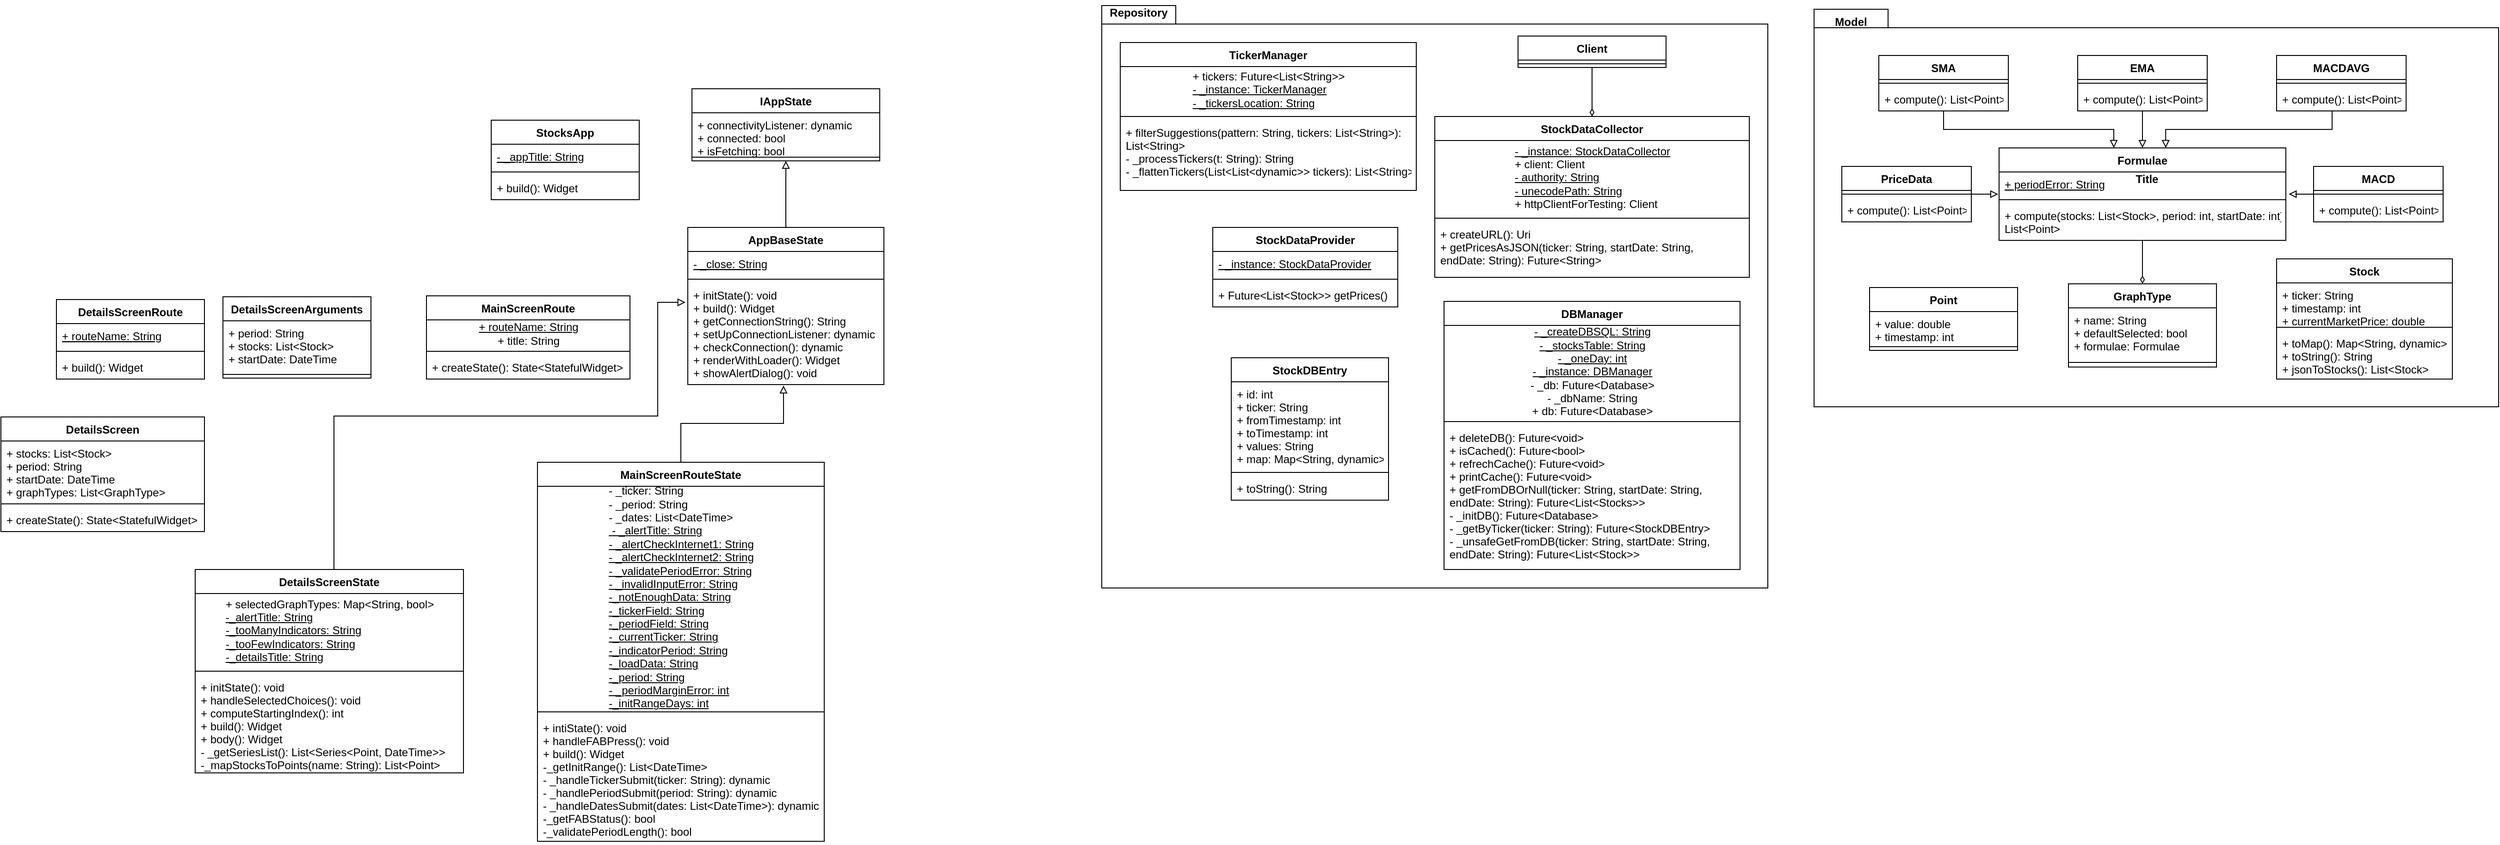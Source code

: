 <mxfile version="14.4.9" type="github">
  <diagram id="C5RBs43oDa-KdzZeNtuy" name="Page-1">
    <mxGraphModel dx="2199" dy="795" grid="1" gridSize="10" guides="1" tooltips="1" connect="1" arrows="1" fold="1" page="1" pageScale="1" pageWidth="827" pageHeight="1169" math="0" shadow="0">
      <root>
        <mxCell id="WIyWlLk6GJQsqaUBKTNV-0" />
        <mxCell id="WIyWlLk6GJQsqaUBKTNV-1" parent="WIyWlLk6GJQsqaUBKTNV-0" />
        <mxCell id="q58C368YSlQAS4IYxPb3-83" value="" style="shape=folder;fontStyle=1;spacingTop=10;tabWidth=80;tabHeight=20;tabPosition=left;html=1;" vertex="1" parent="WIyWlLk6GJQsqaUBKTNV-1">
          <mxGeometry x="-50" y="16" width="720" height="630" as="geometry" />
        </mxCell>
        <mxCell id="q58C368YSlQAS4IYxPb3-46" value="" style="shape=folder;fontStyle=1;spacingTop=10;tabWidth=80;tabHeight=20;tabPosition=left;html=1;" vertex="1" parent="WIyWlLk6GJQsqaUBKTNV-1">
          <mxGeometry x="720" y="20" width="740" height="430" as="geometry" />
        </mxCell>
        <mxCell id="q58C368YSlQAS4IYxPb3-39" style="edgeStyle=orthogonalEdgeStyle;rounded=0;orthogonalLoop=1;jettySize=auto;html=1;entryX=0.5;entryY=0;entryDx=0;entryDy=0;endArrow=diamondThin;endFill=0;" edge="1" parent="WIyWlLk6GJQsqaUBKTNV-1" source="q58C368YSlQAS4IYxPb3-1" target="q58C368YSlQAS4IYxPb3-24">
          <mxGeometry relative="1" as="geometry" />
        </mxCell>
        <mxCell id="q58C368YSlQAS4IYxPb3-1" value="Formulae" style="swimlane;fontStyle=1;align=center;verticalAlign=top;childLayout=stackLayout;horizontal=1;startSize=26;horizontalStack=0;resizeParent=1;resizeParentMax=0;resizeLast=0;collapsible=1;marginBottom=0;" vertex="1" parent="WIyWlLk6GJQsqaUBKTNV-1">
          <mxGeometry x="920" y="170" width="310" height="100" as="geometry" />
        </mxCell>
        <mxCell id="q58C368YSlQAS4IYxPb3-2" value="+ periodError: String" style="text;strokeColor=none;fillColor=none;align=left;verticalAlign=top;spacingLeft=4;spacingRight=4;overflow=hidden;rotatable=0;points=[[0,0.5],[1,0.5]];portConstraint=eastwest;fontStyle=4" vertex="1" parent="q58C368YSlQAS4IYxPb3-1">
          <mxGeometry y="26" width="310" height="26" as="geometry" />
        </mxCell>
        <mxCell id="q58C368YSlQAS4IYxPb3-3" value="" style="line;strokeWidth=1;fillColor=none;align=left;verticalAlign=middle;spacingTop=-1;spacingLeft=3;spacingRight=3;rotatable=0;labelPosition=right;points=[];portConstraint=eastwest;" vertex="1" parent="q58C368YSlQAS4IYxPb3-1">
          <mxGeometry y="52" width="310" height="8" as="geometry" />
        </mxCell>
        <mxCell id="q58C368YSlQAS4IYxPb3-4" value="+ compute(stocks: List&lt;Stock&gt;, period: int, startDate: int): &#xa;List&lt;Point&gt;" style="text;strokeColor=none;fillColor=none;align=left;verticalAlign=top;spacingLeft=4;spacingRight=4;overflow=hidden;rotatable=0;points=[[0,0.5],[1,0.5]];portConstraint=eastwest;" vertex="1" parent="q58C368YSlQAS4IYxPb3-1">
          <mxGeometry y="60" width="310" height="40" as="geometry" />
        </mxCell>
        <mxCell id="q58C368YSlQAS4IYxPb3-42" style="edgeStyle=orthogonalEdgeStyle;rounded=0;orthogonalLoop=1;jettySize=auto;html=1;entryX=0.5;entryY=0;entryDx=0;entryDy=0;endArrow=block;endFill=0;" edge="1" parent="WIyWlLk6GJQsqaUBKTNV-1" source="q58C368YSlQAS4IYxPb3-9" target="q58C368YSlQAS4IYxPb3-1">
          <mxGeometry relative="1" as="geometry" />
        </mxCell>
        <mxCell id="q58C368YSlQAS4IYxPb3-9" value="EMA" style="swimlane;fontStyle=1;align=center;verticalAlign=top;childLayout=stackLayout;horizontal=1;startSize=26;horizontalStack=0;resizeParent=1;resizeParentMax=0;resizeLast=0;collapsible=1;marginBottom=0;" vertex="1" parent="WIyWlLk6GJQsqaUBKTNV-1">
          <mxGeometry x="1005" y="70" width="140" height="60" as="geometry" />
        </mxCell>
        <mxCell id="q58C368YSlQAS4IYxPb3-10" value="" style="line;strokeWidth=1;fillColor=none;align=left;verticalAlign=middle;spacingTop=-1;spacingLeft=3;spacingRight=3;rotatable=0;labelPosition=right;points=[];portConstraint=eastwest;" vertex="1" parent="q58C368YSlQAS4IYxPb3-9">
          <mxGeometry y="26" width="140" height="8" as="geometry" />
        </mxCell>
        <mxCell id="q58C368YSlQAS4IYxPb3-11" value="+ compute(): List&lt;Point&gt;" style="text;strokeColor=none;fillColor=none;align=left;verticalAlign=top;spacingLeft=4;spacingRight=4;overflow=hidden;rotatable=0;points=[[0,0.5],[1,0.5]];portConstraint=eastwest;" vertex="1" parent="q58C368YSlQAS4IYxPb3-9">
          <mxGeometry y="34" width="140" height="26" as="geometry" />
        </mxCell>
        <mxCell id="q58C368YSlQAS4IYxPb3-44" style="edgeStyle=orthogonalEdgeStyle;rounded=0;orthogonalLoop=1;jettySize=auto;html=1;entryX=0.4;entryY=0;entryDx=0;entryDy=0;entryPerimeter=0;endArrow=block;endFill=0;" edge="1" parent="WIyWlLk6GJQsqaUBKTNV-1" source="q58C368YSlQAS4IYxPb3-12" target="q58C368YSlQAS4IYxPb3-1">
          <mxGeometry relative="1" as="geometry">
            <Array as="points">
              <mxPoint x="860" y="150" />
              <mxPoint x="1044" y="150" />
            </Array>
          </mxGeometry>
        </mxCell>
        <mxCell id="q58C368YSlQAS4IYxPb3-12" value="SMA" style="swimlane;fontStyle=1;align=center;verticalAlign=top;childLayout=stackLayout;horizontal=1;startSize=26;horizontalStack=0;resizeParent=1;resizeParentMax=0;resizeLast=0;collapsible=1;marginBottom=0;" vertex="1" parent="WIyWlLk6GJQsqaUBKTNV-1">
          <mxGeometry x="790" y="70" width="140" height="60" as="geometry" />
        </mxCell>
        <mxCell id="q58C368YSlQAS4IYxPb3-13" value="" style="line;strokeWidth=1;fillColor=none;align=left;verticalAlign=middle;spacingTop=-1;spacingLeft=3;spacingRight=3;rotatable=0;labelPosition=right;points=[];portConstraint=eastwest;" vertex="1" parent="q58C368YSlQAS4IYxPb3-12">
          <mxGeometry y="26" width="140" height="8" as="geometry" />
        </mxCell>
        <mxCell id="q58C368YSlQAS4IYxPb3-14" value="+ compute(): List&lt;Point&gt;" style="text;strokeColor=none;fillColor=none;align=left;verticalAlign=top;spacingLeft=4;spacingRight=4;overflow=hidden;rotatable=0;points=[[0,0.5],[1,0.5]];portConstraint=eastwest;" vertex="1" parent="q58C368YSlQAS4IYxPb3-12">
          <mxGeometry y="34" width="140" height="26" as="geometry" />
        </mxCell>
        <mxCell id="q58C368YSlQAS4IYxPb3-40" style="edgeStyle=orthogonalEdgeStyle;rounded=0;orthogonalLoop=1;jettySize=auto;html=1;entryX=-0.003;entryY=0.923;entryDx=0;entryDy=0;entryPerimeter=0;endArrow=block;endFill=0;" edge="1" parent="WIyWlLk6GJQsqaUBKTNV-1" source="q58C368YSlQAS4IYxPb3-15" target="q58C368YSlQAS4IYxPb3-2">
          <mxGeometry relative="1" as="geometry" />
        </mxCell>
        <mxCell id="q58C368YSlQAS4IYxPb3-15" value="PriceData" style="swimlane;fontStyle=1;align=center;verticalAlign=top;childLayout=stackLayout;horizontal=1;startSize=26;horizontalStack=0;resizeParent=1;resizeParentMax=0;resizeLast=0;collapsible=1;marginBottom=0;" vertex="1" parent="WIyWlLk6GJQsqaUBKTNV-1">
          <mxGeometry x="750" y="190" width="140" height="60" as="geometry" />
        </mxCell>
        <mxCell id="q58C368YSlQAS4IYxPb3-16" value="" style="line;strokeWidth=1;fillColor=none;align=left;verticalAlign=middle;spacingTop=-1;spacingLeft=3;spacingRight=3;rotatable=0;labelPosition=right;points=[];portConstraint=eastwest;" vertex="1" parent="q58C368YSlQAS4IYxPb3-15">
          <mxGeometry y="26" width="140" height="8" as="geometry" />
        </mxCell>
        <mxCell id="q58C368YSlQAS4IYxPb3-17" value="+ compute(): List&lt;Point&gt;" style="text;strokeColor=none;fillColor=none;align=left;verticalAlign=top;spacingLeft=4;spacingRight=4;overflow=hidden;rotatable=0;points=[[0,0.5],[1,0.5]];portConstraint=eastwest;" vertex="1" parent="q58C368YSlQAS4IYxPb3-15">
          <mxGeometry y="34" width="140" height="26" as="geometry" />
        </mxCell>
        <mxCell id="q58C368YSlQAS4IYxPb3-45" style="edgeStyle=orthogonalEdgeStyle;rounded=0;orthogonalLoop=1;jettySize=auto;html=1;entryX=1.01;entryY=0.923;entryDx=0;entryDy=0;entryPerimeter=0;endArrow=block;endFill=0;" edge="1" parent="WIyWlLk6GJQsqaUBKTNV-1" source="q58C368YSlQAS4IYxPb3-18" target="q58C368YSlQAS4IYxPb3-2">
          <mxGeometry relative="1" as="geometry" />
        </mxCell>
        <mxCell id="q58C368YSlQAS4IYxPb3-18" value="MACD" style="swimlane;fontStyle=1;align=center;verticalAlign=top;childLayout=stackLayout;horizontal=1;startSize=26;horizontalStack=0;resizeParent=1;resizeParentMax=0;resizeLast=0;collapsible=1;marginBottom=0;" vertex="1" parent="WIyWlLk6GJQsqaUBKTNV-1">
          <mxGeometry x="1260" y="190" width="140" height="60" as="geometry" />
        </mxCell>
        <mxCell id="q58C368YSlQAS4IYxPb3-19" value="" style="line;strokeWidth=1;fillColor=none;align=left;verticalAlign=middle;spacingTop=-1;spacingLeft=3;spacingRight=3;rotatable=0;labelPosition=right;points=[];portConstraint=eastwest;" vertex="1" parent="q58C368YSlQAS4IYxPb3-18">
          <mxGeometry y="26" width="140" height="8" as="geometry" />
        </mxCell>
        <mxCell id="q58C368YSlQAS4IYxPb3-20" value="+ compute(): List&lt;Point&gt;" style="text;strokeColor=none;fillColor=none;align=left;verticalAlign=top;spacingLeft=4;spacingRight=4;overflow=hidden;rotatable=0;points=[[0,0.5],[1,0.5]];portConstraint=eastwest;" vertex="1" parent="q58C368YSlQAS4IYxPb3-18">
          <mxGeometry y="34" width="140" height="26" as="geometry" />
        </mxCell>
        <mxCell id="q58C368YSlQAS4IYxPb3-43" style="edgeStyle=orthogonalEdgeStyle;rounded=0;orthogonalLoop=1;jettySize=auto;html=1;entryX=0.581;entryY=0;entryDx=0;entryDy=0;entryPerimeter=0;endArrow=block;endFill=0;" edge="1" parent="WIyWlLk6GJQsqaUBKTNV-1" source="q58C368YSlQAS4IYxPb3-21" target="q58C368YSlQAS4IYxPb3-1">
          <mxGeometry relative="1" as="geometry">
            <Array as="points">
              <mxPoint x="1280" y="150" />
              <mxPoint x="1100" y="150" />
            </Array>
          </mxGeometry>
        </mxCell>
        <mxCell id="q58C368YSlQAS4IYxPb3-21" value="MACDAVG" style="swimlane;fontStyle=1;align=center;verticalAlign=top;childLayout=stackLayout;horizontal=1;startSize=26;horizontalStack=0;resizeParent=1;resizeParentMax=0;resizeLast=0;collapsible=1;marginBottom=0;" vertex="1" parent="WIyWlLk6GJQsqaUBKTNV-1">
          <mxGeometry x="1220" y="70" width="140" height="60" as="geometry" />
        </mxCell>
        <mxCell id="q58C368YSlQAS4IYxPb3-22" value="" style="line;strokeWidth=1;fillColor=none;align=left;verticalAlign=middle;spacingTop=-1;spacingLeft=3;spacingRight=3;rotatable=0;labelPosition=right;points=[];portConstraint=eastwest;" vertex="1" parent="q58C368YSlQAS4IYxPb3-21">
          <mxGeometry y="26" width="140" height="8" as="geometry" />
        </mxCell>
        <mxCell id="q58C368YSlQAS4IYxPb3-23" value="+ compute(): List&lt;Point&gt;" style="text;strokeColor=none;fillColor=none;align=left;verticalAlign=top;spacingLeft=4;spacingRight=4;overflow=hidden;rotatable=0;points=[[0,0.5],[1,0.5]];portConstraint=eastwest;" vertex="1" parent="q58C368YSlQAS4IYxPb3-21">
          <mxGeometry y="34" width="140" height="26" as="geometry" />
        </mxCell>
        <mxCell id="q58C368YSlQAS4IYxPb3-24" value="GraphType" style="swimlane;fontStyle=1;align=center;verticalAlign=top;childLayout=stackLayout;horizontal=1;startSize=26;horizontalStack=0;resizeParent=1;resizeParentMax=0;resizeLast=0;collapsible=1;marginBottom=0;" vertex="1" parent="WIyWlLk6GJQsqaUBKTNV-1">
          <mxGeometry x="995" y="317" width="160" height="90" as="geometry" />
        </mxCell>
        <mxCell id="q58C368YSlQAS4IYxPb3-25" value="+ name: String&#xa;+ defaultSelected: bool&#xa;+ formulae: Formulae" style="text;strokeColor=none;fillColor=none;align=left;verticalAlign=top;spacingLeft=4;spacingRight=4;overflow=hidden;rotatable=0;points=[[0,0.5],[1,0.5]];portConstraint=eastwest;" vertex="1" parent="q58C368YSlQAS4IYxPb3-24">
          <mxGeometry y="26" width="160" height="54" as="geometry" />
        </mxCell>
        <mxCell id="q58C368YSlQAS4IYxPb3-26" value="" style="line;strokeWidth=1;fillColor=none;align=left;verticalAlign=middle;spacingTop=-1;spacingLeft=3;spacingRight=3;rotatable=0;labelPosition=right;points=[];portConstraint=eastwest;" vertex="1" parent="q58C368YSlQAS4IYxPb3-24">
          <mxGeometry y="80" width="160" height="10" as="geometry" />
        </mxCell>
        <mxCell id="q58C368YSlQAS4IYxPb3-28" value="Point" style="swimlane;fontStyle=1;align=center;verticalAlign=top;childLayout=stackLayout;horizontal=1;startSize=26;horizontalStack=0;resizeParent=1;resizeParentMax=0;resizeLast=0;collapsible=1;marginBottom=0;" vertex="1" parent="WIyWlLk6GJQsqaUBKTNV-1">
          <mxGeometry x="780" y="321" width="160" height="68" as="geometry" />
        </mxCell>
        <mxCell id="q58C368YSlQAS4IYxPb3-29" value="+ value: double&#xa;+ timestamp: int" style="text;strokeColor=none;fillColor=none;align=left;verticalAlign=top;spacingLeft=4;spacingRight=4;overflow=hidden;rotatable=0;points=[[0,0.5],[1,0.5]];portConstraint=eastwest;" vertex="1" parent="q58C368YSlQAS4IYxPb3-28">
          <mxGeometry y="26" width="160" height="34" as="geometry" />
        </mxCell>
        <mxCell id="q58C368YSlQAS4IYxPb3-30" value="" style="line;strokeWidth=1;fillColor=none;align=left;verticalAlign=middle;spacingTop=-1;spacingLeft=3;spacingRight=3;rotatable=0;labelPosition=right;points=[];portConstraint=eastwest;" vertex="1" parent="q58C368YSlQAS4IYxPb3-28">
          <mxGeometry y="60" width="160" height="8" as="geometry" />
        </mxCell>
        <mxCell id="q58C368YSlQAS4IYxPb3-32" value="Stock" style="swimlane;fontStyle=1;align=center;verticalAlign=top;childLayout=stackLayout;horizontal=1;startSize=26;horizontalStack=0;resizeParent=1;resizeParentMax=0;resizeLast=0;collapsible=1;marginBottom=0;" vertex="1" parent="WIyWlLk6GJQsqaUBKTNV-1">
          <mxGeometry x="1220" y="290" width="190" height="130" as="geometry" />
        </mxCell>
        <mxCell id="q58C368YSlQAS4IYxPb3-33" value="+ ticker: String&#xa;+ timestamp: int&#xa;+ currentMarketPrice: double" style="text;strokeColor=none;fillColor=none;align=left;verticalAlign=top;spacingLeft=4;spacingRight=4;overflow=hidden;rotatable=0;points=[[0,0.5],[1,0.5]];portConstraint=eastwest;" vertex="1" parent="q58C368YSlQAS4IYxPb3-32">
          <mxGeometry y="26" width="190" height="44" as="geometry" />
        </mxCell>
        <mxCell id="q58C368YSlQAS4IYxPb3-34" value="" style="line;strokeWidth=1;fillColor=none;align=left;verticalAlign=middle;spacingTop=-1;spacingLeft=3;spacingRight=3;rotatable=0;labelPosition=right;points=[];portConstraint=eastwest;" vertex="1" parent="q58C368YSlQAS4IYxPb3-32">
          <mxGeometry y="70" width="190" height="8" as="geometry" />
        </mxCell>
        <mxCell id="q58C368YSlQAS4IYxPb3-35" value="+ toMap(): Map&lt;String, dynamic&gt;&#xa;+ toString(): String&#xa;+ jsonToStocks(): List&lt;Stock&gt;&#xa;" style="text;strokeColor=none;fillColor=none;align=left;verticalAlign=top;spacingLeft=4;spacingRight=4;overflow=hidden;rotatable=0;points=[[0,0.5],[1,0.5]];portConstraint=eastwest;" vertex="1" parent="q58C368YSlQAS4IYxPb3-32">
          <mxGeometry y="78" width="190" height="52" as="geometry" />
        </mxCell>
        <mxCell id="q58C368YSlQAS4IYxPb3-47" value="Title" style="text;align=center;fontStyle=1;verticalAlign=middle;spacingLeft=3;spacingRight=3;strokeColor=none;rotatable=0;points=[[0,0.5],[1,0.5]];portConstraint=eastwest;" vertex="1" parent="WIyWlLk6GJQsqaUBKTNV-1">
          <mxGeometry x="1040" y="190" width="80" height="26" as="geometry" />
        </mxCell>
        <mxCell id="q58C368YSlQAS4IYxPb3-48" value="Model" style="text;align=center;fontStyle=1;verticalAlign=middle;spacingLeft=3;spacingRight=3;strokeColor=none;rotatable=0;points=[[0,0.5],[1,0.5]];portConstraint=eastwest;" vertex="1" parent="WIyWlLk6GJQsqaUBKTNV-1">
          <mxGeometry x="720" y="20" width="80" height="26" as="geometry" />
        </mxCell>
        <mxCell id="q58C368YSlQAS4IYxPb3-49" value="TickerManager" style="swimlane;fontStyle=1;align=center;verticalAlign=top;childLayout=stackLayout;horizontal=1;startSize=26;horizontalStack=0;resizeParent=1;resizeParentMax=0;resizeLast=0;collapsible=1;marginBottom=0;" vertex="1" parent="WIyWlLk6GJQsqaUBKTNV-1">
          <mxGeometry x="-30" y="56" width="320" height="160" as="geometry" />
        </mxCell>
        <mxCell id="q58C368YSlQAS4IYxPb3-53" value="&lt;div style=&quot;text-align: left&quot;&gt;+ tickers: Future&amp;lt;List&amp;lt;String&amp;gt;&amp;gt;&lt;/div&gt;&lt;u&gt;&lt;div style=&quot;text-align: left&quot;&gt;&lt;u&gt;- _instance: TickerManager&lt;/u&gt;&lt;/div&gt;&lt;span&gt;&lt;div style=&quot;text-align: left&quot;&gt;&lt;u&gt;- _tickersLocation: String&lt;/u&gt;&lt;/div&gt;&lt;/span&gt;&lt;/u&gt;" style="text;html=1;align=center;verticalAlign=middle;resizable=0;points=[];autosize=1;" vertex="1" parent="q58C368YSlQAS4IYxPb3-49">
          <mxGeometry y="26" width="320" height="50" as="geometry" />
        </mxCell>
        <mxCell id="q58C368YSlQAS4IYxPb3-51" value="" style="line;strokeWidth=1;fillColor=none;align=left;verticalAlign=middle;spacingTop=-1;spacingLeft=3;spacingRight=3;rotatable=0;labelPosition=right;points=[];portConstraint=eastwest;" vertex="1" parent="q58C368YSlQAS4IYxPb3-49">
          <mxGeometry y="76" width="320" height="8" as="geometry" />
        </mxCell>
        <mxCell id="q58C368YSlQAS4IYxPb3-52" value="+ filterSuggestions(pattern: String, tickers: List&lt;String&gt;): &#xa;List&lt;String&gt;&#xa;- _processTickers(t: String): String&#xa;- _flattenTickers(List&lt;List&lt;dynamic&gt;&gt; tickers): List&lt;String&gt; " style="text;strokeColor=none;fillColor=none;align=left;verticalAlign=top;spacingLeft=4;spacingRight=4;overflow=hidden;rotatable=0;points=[[0,0.5],[1,0.5]];portConstraint=eastwest;" vertex="1" parent="q58C368YSlQAS4IYxPb3-49">
          <mxGeometry y="84" width="320" height="76" as="geometry" />
        </mxCell>
        <mxCell id="q58C368YSlQAS4IYxPb3-55" value="StockDataProvider" style="swimlane;fontStyle=1;align=center;verticalAlign=top;childLayout=stackLayout;horizontal=1;startSize=26;horizontalStack=0;resizeParent=1;resizeParentMax=0;resizeLast=0;collapsible=1;marginBottom=0;" vertex="1" parent="WIyWlLk6GJQsqaUBKTNV-1">
          <mxGeometry x="70" y="256" width="200" height="86" as="geometry" />
        </mxCell>
        <mxCell id="q58C368YSlQAS4IYxPb3-56" value="- _instance: StockDataProvider" style="text;strokeColor=none;fillColor=none;align=left;verticalAlign=top;spacingLeft=4;spacingRight=4;overflow=hidden;rotatable=0;points=[[0,0.5],[1,0.5]];portConstraint=eastwest;fontStyle=4" vertex="1" parent="q58C368YSlQAS4IYxPb3-55">
          <mxGeometry y="26" width="200" height="26" as="geometry" />
        </mxCell>
        <mxCell id="q58C368YSlQAS4IYxPb3-57" value="" style="line;strokeWidth=1;fillColor=none;align=left;verticalAlign=middle;spacingTop=-1;spacingLeft=3;spacingRight=3;rotatable=0;labelPosition=right;points=[];portConstraint=eastwest;" vertex="1" parent="q58C368YSlQAS4IYxPb3-55">
          <mxGeometry y="52" width="200" height="8" as="geometry" />
        </mxCell>
        <mxCell id="q58C368YSlQAS4IYxPb3-58" value="+ Future&lt;List&lt;Stock&gt;&gt; getPrices()" style="text;strokeColor=none;fillColor=none;align=left;verticalAlign=top;spacingLeft=4;spacingRight=4;overflow=hidden;rotatable=0;points=[[0,0.5],[1,0.5]];portConstraint=eastwest;" vertex="1" parent="q58C368YSlQAS4IYxPb3-55">
          <mxGeometry y="60" width="200" height="26" as="geometry" />
        </mxCell>
        <mxCell id="q58C368YSlQAS4IYxPb3-64" value="StockDataCollector" style="swimlane;fontStyle=1;align=center;verticalAlign=top;childLayout=stackLayout;horizontal=1;startSize=26;horizontalStack=0;resizeParent=1;resizeParentMax=0;resizeLast=0;collapsible=1;marginBottom=0;" vertex="1" parent="WIyWlLk6GJQsqaUBKTNV-1">
          <mxGeometry x="310" y="136" width="340" height="174" as="geometry" />
        </mxCell>
        <mxCell id="q58C368YSlQAS4IYxPb3-63" value="&lt;div style=&quot;text-align: left&quot;&gt;&lt;span style=&quot;text-decoration: underline&quot;&gt;- _instance: StockDataCollector&lt;/span&gt;&lt;/div&gt;&lt;span&gt;&lt;div style=&quot;text-align: left&quot;&gt;+ client: Client&lt;/div&gt;&lt;div style=&quot;text-decoration: underline ; text-align: left&quot;&gt;&lt;u&gt;- authority: String&lt;/u&gt;&lt;/div&gt;&lt;div style=&quot;text-decoration: underline ; text-align: left&quot;&gt;&lt;u&gt;- unecodePath: String&lt;/u&gt;&lt;/div&gt;&lt;div style=&quot;text-align: left&quot;&gt;+ httpClientForTesting: Client&lt;/div&gt;&lt;/span&gt;" style="text;html=1;align=center;verticalAlign=middle;resizable=0;points=[];autosize=1;" vertex="1" parent="q58C368YSlQAS4IYxPb3-64">
          <mxGeometry y="26" width="340" height="80" as="geometry" />
        </mxCell>
        <mxCell id="q58C368YSlQAS4IYxPb3-66" value="" style="line;strokeWidth=1;fillColor=none;align=left;verticalAlign=middle;spacingTop=-1;spacingLeft=3;spacingRight=3;rotatable=0;labelPosition=right;points=[];portConstraint=eastwest;" vertex="1" parent="q58C368YSlQAS4IYxPb3-64">
          <mxGeometry y="106" width="340" height="8" as="geometry" />
        </mxCell>
        <mxCell id="q58C368YSlQAS4IYxPb3-67" value="+ createURL(): Uri&#xa;+ getPricesAsJSON(ticker: String, startDate: String, &#xa;endDate: String): Future&lt;String&gt;" style="text;strokeColor=none;fillColor=none;align=left;verticalAlign=top;spacingLeft=4;spacingRight=4;overflow=hidden;rotatable=0;points=[[0,0.5],[1,0.5]];portConstraint=eastwest;" vertex="1" parent="q58C368YSlQAS4IYxPb3-64">
          <mxGeometry y="114" width="340" height="60" as="geometry" />
        </mxCell>
        <mxCell id="q58C368YSlQAS4IYxPb3-73" style="edgeStyle=orthogonalEdgeStyle;rounded=0;orthogonalLoop=1;jettySize=auto;html=1;entryX=0.5;entryY=0;entryDx=0;entryDy=0;endArrow=diamondThin;endFill=0;" edge="1" parent="WIyWlLk6GJQsqaUBKTNV-1" source="q58C368YSlQAS4IYxPb3-68" target="q58C368YSlQAS4IYxPb3-64">
          <mxGeometry relative="1" as="geometry" />
        </mxCell>
        <mxCell id="q58C368YSlQAS4IYxPb3-68" value="Client" style="swimlane;fontStyle=1;align=center;verticalAlign=top;childLayout=stackLayout;horizontal=1;startSize=26;horizontalStack=0;resizeParent=1;resizeParentMax=0;resizeLast=0;collapsible=1;marginBottom=0;" vertex="1" parent="WIyWlLk6GJQsqaUBKTNV-1">
          <mxGeometry x="400" y="49" width="160" height="34" as="geometry" />
        </mxCell>
        <mxCell id="q58C368YSlQAS4IYxPb3-70" value="" style="line;strokeWidth=1;fillColor=none;align=left;verticalAlign=middle;spacingTop=-1;spacingLeft=3;spacingRight=3;rotatable=0;labelPosition=right;points=[];portConstraint=eastwest;" vertex="1" parent="q58C368YSlQAS4IYxPb3-68">
          <mxGeometry y="26" width="160" height="8" as="geometry" />
        </mxCell>
        <mxCell id="q58C368YSlQAS4IYxPb3-74" value="DBManager" style="swimlane;fontStyle=1;align=center;verticalAlign=top;childLayout=stackLayout;horizontal=1;startSize=26;horizontalStack=0;resizeParent=1;resizeParentMax=0;resizeLast=0;collapsible=1;marginBottom=0;" vertex="1" parent="WIyWlLk6GJQsqaUBKTNV-1">
          <mxGeometry x="320" y="336" width="320" height="290" as="geometry" />
        </mxCell>
        <mxCell id="q58C368YSlQAS4IYxPb3-78" value="&lt;u&gt;- _createDBSQL: String&lt;br&gt;- _stocksTable: String&lt;br&gt;- _oneDay: int&lt;br&gt;- _instance: DBManager&lt;br&gt;&lt;/u&gt;- _db: Future&amp;lt;Database&amp;gt;&lt;br&gt;- _dbName: String&lt;br&gt;+ db: Future&amp;lt;Database&amp;gt;" style="text;html=1;align=center;verticalAlign=middle;resizable=0;points=[];autosize=1;" vertex="1" parent="q58C368YSlQAS4IYxPb3-74">
          <mxGeometry y="26" width="320" height="100" as="geometry" />
        </mxCell>
        <mxCell id="q58C368YSlQAS4IYxPb3-76" value="" style="line;strokeWidth=1;fillColor=none;align=left;verticalAlign=middle;spacingTop=-1;spacingLeft=3;spacingRight=3;rotatable=0;labelPosition=right;points=[];portConstraint=eastwest;" vertex="1" parent="q58C368YSlQAS4IYxPb3-74">
          <mxGeometry y="126" width="320" height="8" as="geometry" />
        </mxCell>
        <mxCell id="q58C368YSlQAS4IYxPb3-77" value="+ deleteDB(): Future&lt;void&gt;&#xa;+ isCached(): Future&lt;bool&gt;&#xa;+ refrechCache(): Future&lt;void&gt;&#xa;+ printCache(): Future&lt;void&gt;&#xa;+ getFromDBOrNull(ticker: String, startDate: String, &#xa;endDate: String): Future&lt;List&lt;Stocks&gt;&gt;&#xa;- _initDB(): Future&lt;Database&gt;&#xa;- _getByTicker(ticker: String): Future&lt;StockDBEntry&gt;&#xa;- _unsafeGetFromDB(ticker: String, startDate: String, &#xa;endDate: String): Future&lt;List&lt;Stock&gt;&gt; " style="text;strokeColor=none;fillColor=none;align=left;verticalAlign=top;spacingLeft=4;spacingRight=4;overflow=hidden;rotatable=0;points=[[0,0.5],[1,0.5]];portConstraint=eastwest;" vertex="1" parent="q58C368YSlQAS4IYxPb3-74">
          <mxGeometry y="134" width="320" height="156" as="geometry" />
        </mxCell>
        <mxCell id="q58C368YSlQAS4IYxPb3-79" value="StockDBEntry" style="swimlane;fontStyle=1;align=center;verticalAlign=top;childLayout=stackLayout;horizontal=1;startSize=26;horizontalStack=0;resizeParent=1;resizeParentMax=0;resizeLast=0;collapsible=1;marginBottom=0;" vertex="1" parent="WIyWlLk6GJQsqaUBKTNV-1">
          <mxGeometry x="90" y="397" width="170" height="154" as="geometry" />
        </mxCell>
        <mxCell id="q58C368YSlQAS4IYxPb3-80" value="+ id: int&#xa;+ ticker: String&#xa;+ fromTimestamp: int&#xa;+ toTimestamp: int&#xa;+ values: String&#xa;+ map: Map&lt;String, dynamic&gt;" style="text;strokeColor=none;fillColor=none;align=left;verticalAlign=top;spacingLeft=4;spacingRight=4;overflow=hidden;rotatable=0;points=[[0,0.5],[1,0.5]];portConstraint=eastwest;" vertex="1" parent="q58C368YSlQAS4IYxPb3-79">
          <mxGeometry y="26" width="170" height="94" as="geometry" />
        </mxCell>
        <mxCell id="q58C368YSlQAS4IYxPb3-81" value="" style="line;strokeWidth=1;fillColor=none;align=left;verticalAlign=middle;spacingTop=-1;spacingLeft=3;spacingRight=3;rotatable=0;labelPosition=right;points=[];portConstraint=eastwest;" vertex="1" parent="q58C368YSlQAS4IYxPb3-79">
          <mxGeometry y="120" width="170" height="8" as="geometry" />
        </mxCell>
        <mxCell id="q58C368YSlQAS4IYxPb3-82" value="+ toString(): String" style="text;strokeColor=none;fillColor=none;align=left;verticalAlign=top;spacingLeft=4;spacingRight=4;overflow=hidden;rotatable=0;points=[[0,0.5],[1,0.5]];portConstraint=eastwest;" vertex="1" parent="q58C368YSlQAS4IYxPb3-79">
          <mxGeometry y="128" width="170" height="26" as="geometry" />
        </mxCell>
        <mxCell id="q58C368YSlQAS4IYxPb3-84" value="Repository" style="text;align=center;fontStyle=1;verticalAlign=middle;spacingLeft=3;spacingRight=3;strokeColor=none;rotatable=0;points=[[0,0.5],[1,0.5]];portConstraint=eastwest;" vertex="1" parent="WIyWlLk6GJQsqaUBKTNV-1">
          <mxGeometry x="-50" y="10" width="80" height="26" as="geometry" />
        </mxCell>
        <mxCell id="q58C368YSlQAS4IYxPb3-85" value="IAppState" style="swimlane;fontStyle=1;align=center;verticalAlign=top;childLayout=stackLayout;horizontal=1;startSize=26;horizontalStack=0;resizeParent=1;resizeParentMax=0;resizeLast=0;collapsible=1;marginBottom=0;" vertex="1" parent="WIyWlLk6GJQsqaUBKTNV-1">
          <mxGeometry x="-493" y="106" width="203" height="78" as="geometry" />
        </mxCell>
        <mxCell id="q58C368YSlQAS4IYxPb3-86" value="+ connectivityListener: dynamic&#xa;+ connected: bool&#xa;+ isFetching: bool" style="text;strokeColor=none;fillColor=none;align=left;verticalAlign=top;spacingLeft=4;spacingRight=4;overflow=hidden;rotatable=0;points=[[0,0.5],[1,0.5]];portConstraint=eastwest;" vertex="1" parent="q58C368YSlQAS4IYxPb3-85">
          <mxGeometry y="26" width="203" height="44" as="geometry" />
        </mxCell>
        <mxCell id="q58C368YSlQAS4IYxPb3-87" value="" style="line;strokeWidth=1;fillColor=none;align=left;verticalAlign=middle;spacingTop=-1;spacingLeft=3;spacingRight=3;rotatable=0;labelPosition=right;points=[];portConstraint=eastwest;" vertex="1" parent="q58C368YSlQAS4IYxPb3-85">
          <mxGeometry y="70" width="203" height="8" as="geometry" />
        </mxCell>
        <mxCell id="q58C368YSlQAS4IYxPb3-93" style="edgeStyle=orthogonalEdgeStyle;rounded=0;orthogonalLoop=1;jettySize=auto;html=1;entryX=0.5;entryY=1;entryDx=0;entryDy=0;endArrow=block;endFill=0;" edge="1" parent="WIyWlLk6GJQsqaUBKTNV-1" source="q58C368YSlQAS4IYxPb3-89" target="q58C368YSlQAS4IYxPb3-85">
          <mxGeometry relative="1" as="geometry" />
        </mxCell>
        <mxCell id="q58C368YSlQAS4IYxPb3-89" value="AppBaseState" style="swimlane;fontStyle=1;align=center;verticalAlign=top;childLayout=stackLayout;horizontal=1;startSize=26;horizontalStack=0;resizeParent=1;resizeParentMax=0;resizeLast=0;collapsible=1;marginBottom=0;" vertex="1" parent="WIyWlLk6GJQsqaUBKTNV-1">
          <mxGeometry x="-497.5" y="256" width="212" height="170" as="geometry" />
        </mxCell>
        <mxCell id="q58C368YSlQAS4IYxPb3-90" value="- _close: String" style="text;strokeColor=none;fillColor=none;align=left;verticalAlign=top;spacingLeft=4;spacingRight=4;overflow=hidden;rotatable=0;points=[[0,0.5],[1,0.5]];portConstraint=eastwest;fontStyle=4" vertex="1" parent="q58C368YSlQAS4IYxPb3-89">
          <mxGeometry y="26" width="212" height="26" as="geometry" />
        </mxCell>
        <mxCell id="q58C368YSlQAS4IYxPb3-91" value="" style="line;strokeWidth=1;fillColor=none;align=left;verticalAlign=middle;spacingTop=-1;spacingLeft=3;spacingRight=3;rotatable=0;labelPosition=right;points=[];portConstraint=eastwest;" vertex="1" parent="q58C368YSlQAS4IYxPb3-89">
          <mxGeometry y="52" width="212" height="8" as="geometry" />
        </mxCell>
        <mxCell id="q58C368YSlQAS4IYxPb3-92" value="+ initState(): void&#xa;+ build(): Widget&#xa;+ getConnectionString(): String&#xa;+ setUpConnectionListener: dynamic&#xa;+ checkConnection(): dynamic&#xa;+ renderWithLoader(): Widget&#xa;+ showAlertDialog(): void" style="text;strokeColor=none;fillColor=none;align=left;verticalAlign=top;spacingLeft=4;spacingRight=4;overflow=hidden;rotatable=0;points=[[0,0.5],[1,0.5]];portConstraint=eastwest;" vertex="1" parent="q58C368YSlQAS4IYxPb3-89">
          <mxGeometry y="60" width="212" height="110" as="geometry" />
        </mxCell>
        <mxCell id="q58C368YSlQAS4IYxPb3-94" value="StocksApp" style="swimlane;fontStyle=1;align=center;verticalAlign=top;childLayout=stackLayout;horizontal=1;startSize=26;horizontalStack=0;resizeParent=1;resizeParentMax=0;resizeLast=0;collapsible=1;marginBottom=0;" vertex="1" parent="WIyWlLk6GJQsqaUBKTNV-1">
          <mxGeometry x="-710" y="140" width="160" height="86" as="geometry" />
        </mxCell>
        <mxCell id="q58C368YSlQAS4IYxPb3-95" value="- _appTitle: String" style="text;strokeColor=none;fillColor=none;align=left;verticalAlign=top;spacingLeft=4;spacingRight=4;overflow=hidden;rotatable=0;points=[[0,0.5],[1,0.5]];portConstraint=eastwest;fontStyle=4" vertex="1" parent="q58C368YSlQAS4IYxPb3-94">
          <mxGeometry y="26" width="160" height="26" as="geometry" />
        </mxCell>
        <mxCell id="q58C368YSlQAS4IYxPb3-96" value="" style="line;strokeWidth=1;fillColor=none;align=left;verticalAlign=middle;spacingTop=-1;spacingLeft=3;spacingRight=3;rotatable=0;labelPosition=right;points=[];portConstraint=eastwest;" vertex="1" parent="q58C368YSlQAS4IYxPb3-94">
          <mxGeometry y="52" width="160" height="8" as="geometry" />
        </mxCell>
        <mxCell id="q58C368YSlQAS4IYxPb3-97" value="+ build(): Widget" style="text;strokeColor=none;fillColor=none;align=left;verticalAlign=top;spacingLeft=4;spacingRight=4;overflow=hidden;rotatable=0;points=[[0,0.5],[1,0.5]];portConstraint=eastwest;" vertex="1" parent="q58C368YSlQAS4IYxPb3-94">
          <mxGeometry y="60" width="160" height="26" as="geometry" />
        </mxCell>
        <mxCell id="q58C368YSlQAS4IYxPb3-98" value="MainScreenRoute" style="swimlane;fontStyle=1;align=center;verticalAlign=top;childLayout=stackLayout;horizontal=1;startSize=26;horizontalStack=0;resizeParent=1;resizeParentMax=0;resizeLast=0;collapsible=1;marginBottom=0;" vertex="1" parent="WIyWlLk6GJQsqaUBKTNV-1">
          <mxGeometry x="-780" y="330" width="220" height="90" as="geometry" />
        </mxCell>
        <mxCell id="q58C368YSlQAS4IYxPb3-102" value="&lt;u&gt;&lt;span style=&quot;text-align: left&quot;&gt;+ routeName: String&lt;/span&gt;&lt;br&gt;&lt;/u&gt;+ title: String" style="text;html=1;align=center;verticalAlign=middle;resizable=0;points=[];autosize=1;" vertex="1" parent="q58C368YSlQAS4IYxPb3-98">
          <mxGeometry y="26" width="220" height="30" as="geometry" />
        </mxCell>
        <mxCell id="q58C368YSlQAS4IYxPb3-100" value="" style="line;strokeWidth=1;fillColor=none;align=left;verticalAlign=middle;spacingTop=-1;spacingLeft=3;spacingRight=3;rotatable=0;labelPosition=right;points=[];portConstraint=eastwest;" vertex="1" parent="q58C368YSlQAS4IYxPb3-98">
          <mxGeometry y="56" width="220" height="8" as="geometry" />
        </mxCell>
        <mxCell id="q58C368YSlQAS4IYxPb3-101" value="+ createState(): State&lt;StatefulWidget&gt;" style="text;strokeColor=none;fillColor=none;align=left;verticalAlign=top;spacingLeft=4;spacingRight=4;overflow=hidden;rotatable=0;points=[[0,0.5],[1,0.5]];portConstraint=eastwest;" vertex="1" parent="q58C368YSlQAS4IYxPb3-98">
          <mxGeometry y="64" width="220" height="26" as="geometry" />
        </mxCell>
        <mxCell id="q58C368YSlQAS4IYxPb3-107" style="edgeStyle=orthogonalEdgeStyle;rounded=0;orthogonalLoop=1;jettySize=auto;html=1;entryX=0.488;entryY=1.009;entryDx=0;entryDy=0;entryPerimeter=0;endArrow=block;endFill=0;" edge="1" parent="WIyWlLk6GJQsqaUBKTNV-1" source="q58C368YSlQAS4IYxPb3-103" target="q58C368YSlQAS4IYxPb3-92">
          <mxGeometry relative="1" as="geometry" />
        </mxCell>
        <mxCell id="q58C368YSlQAS4IYxPb3-103" value="MainScreenRouteState" style="swimlane;fontStyle=1;align=center;verticalAlign=top;childLayout=stackLayout;horizontal=1;startSize=26;horizontalStack=0;resizeParent=1;resizeParentMax=0;resizeLast=0;collapsible=1;marginBottom=0;" vertex="1" parent="WIyWlLk6GJQsqaUBKTNV-1">
          <mxGeometry x="-660" y="510" width="310" height="410" as="geometry" />
        </mxCell>
        <mxCell id="q58C368YSlQAS4IYxPb3-108" value="&lt;div style=&quot;text-align: left&quot;&gt;- _ticker: String&lt;/div&gt;&lt;span&gt;&lt;div style=&quot;text-align: left&quot;&gt;- _period: String&lt;/div&gt;&lt;/span&gt;&lt;span&gt;&lt;div style=&quot;text-align: left&quot;&gt;- _dates: List&amp;lt;DateTime&amp;gt;&lt;/div&gt;&lt;/span&gt;&lt;div style=&quot;text-align: left&quot;&gt;&lt;u&gt;&amp;nbsp;- _alertTitle: String&lt;/u&gt;&lt;/div&gt;&lt;u&gt;&lt;div style=&quot;text-align: left&quot;&gt;&lt;u&gt;- _alertCheckInternet1: String&lt;/u&gt;&lt;/div&gt;&lt;span&gt;&lt;div style=&quot;text-align: left&quot;&gt;&lt;u&gt;- _alertCheckInternet2: String&lt;/u&gt;&lt;/div&gt;&lt;/span&gt;&lt;span&gt;&lt;div style=&quot;text-align: left&quot;&gt;&lt;u&gt;- _validatePeriodError: String&lt;/u&gt;&lt;/div&gt;&lt;/span&gt;&lt;span&gt;&lt;div style=&quot;text-align: left&quot;&gt;&lt;u&gt;- _invalidInputError: String&lt;/u&gt;&lt;/div&gt;&lt;/span&gt;&lt;span&gt;&lt;div style=&quot;text-align: left&quot;&gt;&lt;u&gt;-_notEnoughData: String&lt;/u&gt;&lt;/div&gt;&lt;/span&gt;&lt;span&gt;&lt;div style=&quot;text-align: left&quot;&gt;&lt;u&gt;-_tickerField: String&lt;/u&gt;&lt;/div&gt;&lt;/span&gt;&lt;span&gt;&lt;div style=&quot;text-align: left&quot;&gt;&lt;u&gt;-_periodField: String&lt;/u&gt;&lt;/div&gt;&lt;/span&gt;&lt;span&gt;&lt;div style=&quot;text-align: left&quot;&gt;&lt;u&gt;-_currentTicker: String&lt;/u&gt;&lt;/div&gt;&lt;/span&gt;&lt;span&gt;&lt;div style=&quot;text-align: left&quot;&gt;&lt;u&gt;-_indicatorPeriod: String&lt;/u&gt;&lt;/div&gt;&lt;/span&gt;&lt;span&gt;&lt;div style=&quot;text-align: left&quot;&gt;&lt;u&gt;-_loadData: String&lt;/u&gt;&lt;/div&gt;&lt;/span&gt;&lt;span&gt;&lt;div style=&quot;text-align: left&quot;&gt;&lt;u&gt;-_period: String&lt;/u&gt;&lt;/div&gt;&lt;/span&gt;&lt;span&gt;&lt;div style=&quot;text-align: left&quot;&gt;&lt;u&gt;- _periodMarginError: int&lt;/u&gt;&lt;/div&gt;&lt;/span&gt;&lt;/u&gt;&lt;span&gt;&lt;div style=&quot;text-align: left&quot;&gt;&lt;u&gt;-_initRangeDays: int&lt;/u&gt;&lt;/div&gt;&lt;/span&gt;" style="text;html=1;align=center;verticalAlign=middle;resizable=0;points=[];autosize=1;" vertex="1" parent="q58C368YSlQAS4IYxPb3-103">
          <mxGeometry y="26" width="310" height="240" as="geometry" />
        </mxCell>
        <mxCell id="q58C368YSlQAS4IYxPb3-105" value="" style="line;strokeWidth=1;fillColor=none;align=left;verticalAlign=middle;spacingTop=-1;spacingLeft=3;spacingRight=3;rotatable=0;labelPosition=right;points=[];portConstraint=eastwest;" vertex="1" parent="q58C368YSlQAS4IYxPb3-103">
          <mxGeometry y="266" width="310" height="8" as="geometry" />
        </mxCell>
        <mxCell id="q58C368YSlQAS4IYxPb3-106" value="+ intiState(): void&#xa;+ handleFABPress(): void&#xa;+ build(): Widget&#xa;-_getInitRange(): List&lt;DateTime&gt;&#xa;- _handleTickerSubmit(ticker: String): dynamic&#xa;- _handlePeriodSubmit(period: String): dynamic&#xa;- _handleDatesSubmit(dates: List&lt;DateTime&gt;): dynamic&#xa;-_getFABStatus(): bool&#xa;-_validatePeriodLength(): bool&#xa;" style="text;strokeColor=none;fillColor=none;align=left;verticalAlign=top;spacingLeft=4;spacingRight=4;overflow=hidden;rotatable=0;points=[[0,0.5],[1,0.5]];portConstraint=eastwest;" vertex="1" parent="q58C368YSlQAS4IYxPb3-103">
          <mxGeometry y="274" width="310" height="136" as="geometry" />
        </mxCell>
        <mxCell id="q58C368YSlQAS4IYxPb3-113" value="DetailsScreenArguments" style="swimlane;fontStyle=1;align=center;verticalAlign=top;childLayout=stackLayout;horizontal=1;startSize=26;horizontalStack=0;resizeParent=1;resizeParentMax=0;resizeLast=0;collapsible=1;marginBottom=0;" vertex="1" parent="WIyWlLk6GJQsqaUBKTNV-1">
          <mxGeometry x="-1000" y="331" width="160" height="88" as="geometry" />
        </mxCell>
        <mxCell id="q58C368YSlQAS4IYxPb3-114" value="+ period: String&#xa;+ stocks: List&lt;Stock&gt;&#xa;+ startDate: DateTime" style="text;strokeColor=none;fillColor=none;align=left;verticalAlign=top;spacingLeft=4;spacingRight=4;overflow=hidden;rotatable=0;points=[[0,0.5],[1,0.5]];portConstraint=eastwest;" vertex="1" parent="q58C368YSlQAS4IYxPb3-113">
          <mxGeometry y="26" width="160" height="54" as="geometry" />
        </mxCell>
        <mxCell id="q58C368YSlQAS4IYxPb3-115" value="" style="line;strokeWidth=1;fillColor=none;align=left;verticalAlign=middle;spacingTop=-1;spacingLeft=3;spacingRight=3;rotatable=0;labelPosition=right;points=[];portConstraint=eastwest;" vertex="1" parent="q58C368YSlQAS4IYxPb3-113">
          <mxGeometry y="80" width="160" height="8" as="geometry" />
        </mxCell>
        <mxCell id="q58C368YSlQAS4IYxPb3-117" value="DetailsScreenRoute" style="swimlane;fontStyle=1;align=center;verticalAlign=top;childLayout=stackLayout;horizontal=1;startSize=26;horizontalStack=0;resizeParent=1;resizeParentMax=0;resizeLast=0;collapsible=1;marginBottom=0;" vertex="1" parent="WIyWlLk6GJQsqaUBKTNV-1">
          <mxGeometry x="-1180" y="334" width="160" height="86" as="geometry" />
        </mxCell>
        <mxCell id="q58C368YSlQAS4IYxPb3-118" value="+ routeName: String" style="text;strokeColor=none;fillColor=none;align=left;verticalAlign=top;spacingLeft=4;spacingRight=4;overflow=hidden;rotatable=0;points=[[0,0.5],[1,0.5]];portConstraint=eastwest;fontStyle=4" vertex="1" parent="q58C368YSlQAS4IYxPb3-117">
          <mxGeometry y="26" width="160" height="26" as="geometry" />
        </mxCell>
        <mxCell id="q58C368YSlQAS4IYxPb3-119" value="" style="line;strokeWidth=1;fillColor=none;align=left;verticalAlign=middle;spacingTop=-1;spacingLeft=3;spacingRight=3;rotatable=0;labelPosition=right;points=[];portConstraint=eastwest;" vertex="1" parent="q58C368YSlQAS4IYxPb3-117">
          <mxGeometry y="52" width="160" height="8" as="geometry" />
        </mxCell>
        <mxCell id="q58C368YSlQAS4IYxPb3-120" value="+ build(): Widget" style="text;strokeColor=none;fillColor=none;align=left;verticalAlign=top;spacingLeft=4;spacingRight=4;overflow=hidden;rotatable=0;points=[[0,0.5],[1,0.5]];portConstraint=eastwest;" vertex="1" parent="q58C368YSlQAS4IYxPb3-117">
          <mxGeometry y="60" width="160" height="26" as="geometry" />
        </mxCell>
        <mxCell id="q58C368YSlQAS4IYxPb3-121" value="DetailsScreen" style="swimlane;fontStyle=1;align=center;verticalAlign=top;childLayout=stackLayout;horizontal=1;startSize=26;horizontalStack=0;resizeParent=1;resizeParentMax=0;resizeLast=0;collapsible=1;marginBottom=0;" vertex="1" parent="WIyWlLk6GJQsqaUBKTNV-1">
          <mxGeometry x="-1240" y="461" width="220" height="124" as="geometry" />
        </mxCell>
        <mxCell id="q58C368YSlQAS4IYxPb3-122" value="+ stocks: List&lt;Stock&gt;&#xa;+ period: String&#xa;+ startDate: DateTime&#xa;+ graphTypes: List&lt;GraphType&gt;" style="text;strokeColor=none;fillColor=none;align=left;verticalAlign=top;spacingLeft=4;spacingRight=4;overflow=hidden;rotatable=0;points=[[0,0.5],[1,0.5]];portConstraint=eastwest;" vertex="1" parent="q58C368YSlQAS4IYxPb3-121">
          <mxGeometry y="26" width="220" height="64" as="geometry" />
        </mxCell>
        <mxCell id="q58C368YSlQAS4IYxPb3-123" value="" style="line;strokeWidth=1;fillColor=none;align=left;verticalAlign=middle;spacingTop=-1;spacingLeft=3;spacingRight=3;rotatable=0;labelPosition=right;points=[];portConstraint=eastwest;" vertex="1" parent="q58C368YSlQAS4IYxPb3-121">
          <mxGeometry y="90" width="220" height="8" as="geometry" />
        </mxCell>
        <mxCell id="q58C368YSlQAS4IYxPb3-124" value="+ createState(): State&lt;StatefulWidget&gt;" style="text;strokeColor=none;fillColor=none;align=left;verticalAlign=top;spacingLeft=4;spacingRight=4;overflow=hidden;rotatable=0;points=[[0,0.5],[1,0.5]];portConstraint=eastwest;" vertex="1" parent="q58C368YSlQAS4IYxPb3-121">
          <mxGeometry y="98" width="220" height="26" as="geometry" />
        </mxCell>
        <mxCell id="q58C368YSlQAS4IYxPb3-132" style="edgeStyle=orthogonalEdgeStyle;rounded=0;orthogonalLoop=1;jettySize=auto;html=1;entryX=-0.012;entryY=0.191;entryDx=0;entryDy=0;entryPerimeter=0;endArrow=block;endFill=0;" edge="1" parent="WIyWlLk6GJQsqaUBKTNV-1" source="q58C368YSlQAS4IYxPb3-125" target="q58C368YSlQAS4IYxPb3-92">
          <mxGeometry relative="1" as="geometry">
            <Array as="points">
              <mxPoint x="-880" y="460" />
              <mxPoint x="-530" y="460" />
              <mxPoint x="-530" y="337" />
            </Array>
          </mxGeometry>
        </mxCell>
        <mxCell id="q58C368YSlQAS4IYxPb3-125" value="DetailsScreenState" style="swimlane;fontStyle=1;align=center;verticalAlign=top;childLayout=stackLayout;horizontal=1;startSize=26;horizontalStack=0;resizeParent=1;resizeParentMax=0;resizeLast=0;collapsible=1;marginBottom=0;" vertex="1" parent="WIyWlLk6GJQsqaUBKTNV-1">
          <mxGeometry x="-1030" y="626" width="290" height="220" as="geometry" />
        </mxCell>
        <mxCell id="q58C368YSlQAS4IYxPb3-129" value="&lt;div style=&quot;text-align: left&quot;&gt;+ selectedGraphTypes: Map&amp;lt;String, bool&amp;gt;&lt;/div&gt;&lt;u&gt;&lt;div style=&quot;text-align: left&quot;&gt;&lt;u&gt;-_alertTitle: String&lt;/u&gt;&lt;/div&gt;&lt;span&gt;&lt;div style=&quot;text-align: left&quot;&gt;&lt;u&gt;-_tooManyIndicators: String&lt;/u&gt;&lt;/div&gt;&lt;/span&gt;&lt;span&gt;&lt;div style=&quot;text-align: left&quot;&gt;&lt;u&gt;-_tooFewIndicators: String&lt;/u&gt;&lt;/div&gt;&lt;/span&gt;&lt;span&gt;&lt;div style=&quot;text-align: left&quot;&gt;&lt;u&gt;-_detailsTitle: String&lt;/u&gt;&lt;/div&gt;&lt;/span&gt;&lt;/u&gt;" style="text;html=1;align=center;verticalAlign=middle;resizable=0;points=[];autosize=1;" vertex="1" parent="q58C368YSlQAS4IYxPb3-125">
          <mxGeometry y="26" width="290" height="80" as="geometry" />
        </mxCell>
        <mxCell id="q58C368YSlQAS4IYxPb3-127" value="" style="line;strokeWidth=1;fillColor=none;align=left;verticalAlign=middle;spacingTop=-1;spacingLeft=3;spacingRight=3;rotatable=0;labelPosition=right;points=[];portConstraint=eastwest;" vertex="1" parent="q58C368YSlQAS4IYxPb3-125">
          <mxGeometry y="106" width="290" height="8" as="geometry" />
        </mxCell>
        <mxCell id="q58C368YSlQAS4IYxPb3-128" value="+ initState(): void&#xa;+ handleSelectedChoices(): void&#xa;+ computeStartingIndex(): int&#xa;+ build(): Widget&#xa;+ body(): Widget&#xa;- _getSeriesList(): List&lt;Series&lt;Point, DateTime&gt;&gt;&#xa;-_mapStocksToPoints(name: String): List&lt;Point&gt;" style="text;strokeColor=none;fillColor=none;align=left;verticalAlign=top;spacingLeft=4;spacingRight=4;overflow=hidden;rotatable=0;points=[[0,0.5],[1,0.5]];portConstraint=eastwest;" vertex="1" parent="q58C368YSlQAS4IYxPb3-125">
          <mxGeometry y="114" width="290" height="106" as="geometry" />
        </mxCell>
      </root>
    </mxGraphModel>
  </diagram>
</mxfile>
